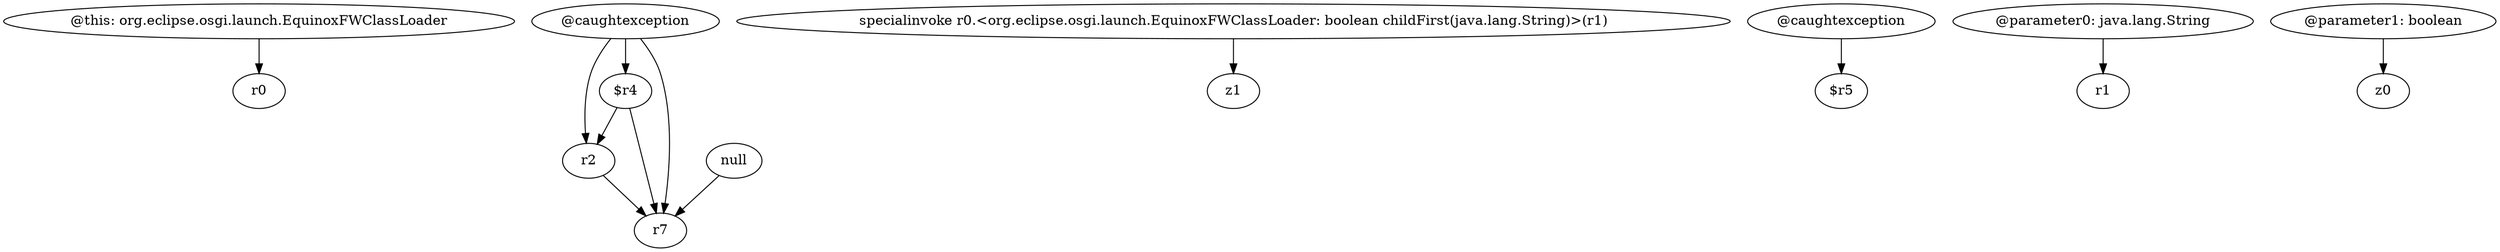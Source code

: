 digraph g {
0[label="@this: org.eclipse.osgi.launch.EquinoxFWClassLoader"]
1[label="r0"]
0->1[label=""]
2[label="$r4"]
3[label="r2"]
2->3[label=""]
4[label="@caughtexception"]
4->3[label=""]
4->2[label=""]
5[label="r7"]
3->5[label=""]
6[label="specialinvoke r0.<org.eclipse.osgi.launch.EquinoxFWClassLoader: boolean childFirst(java.lang.String)>(r1)"]
7[label="z1"]
6->7[label=""]
2->5[label=""]
4->5[label=""]
8[label="null"]
8->5[label=""]
9[label="@caughtexception"]
10[label="$r5"]
9->10[label=""]
11[label="@parameter0: java.lang.String"]
12[label="r1"]
11->12[label=""]
13[label="@parameter1: boolean"]
14[label="z0"]
13->14[label=""]
}